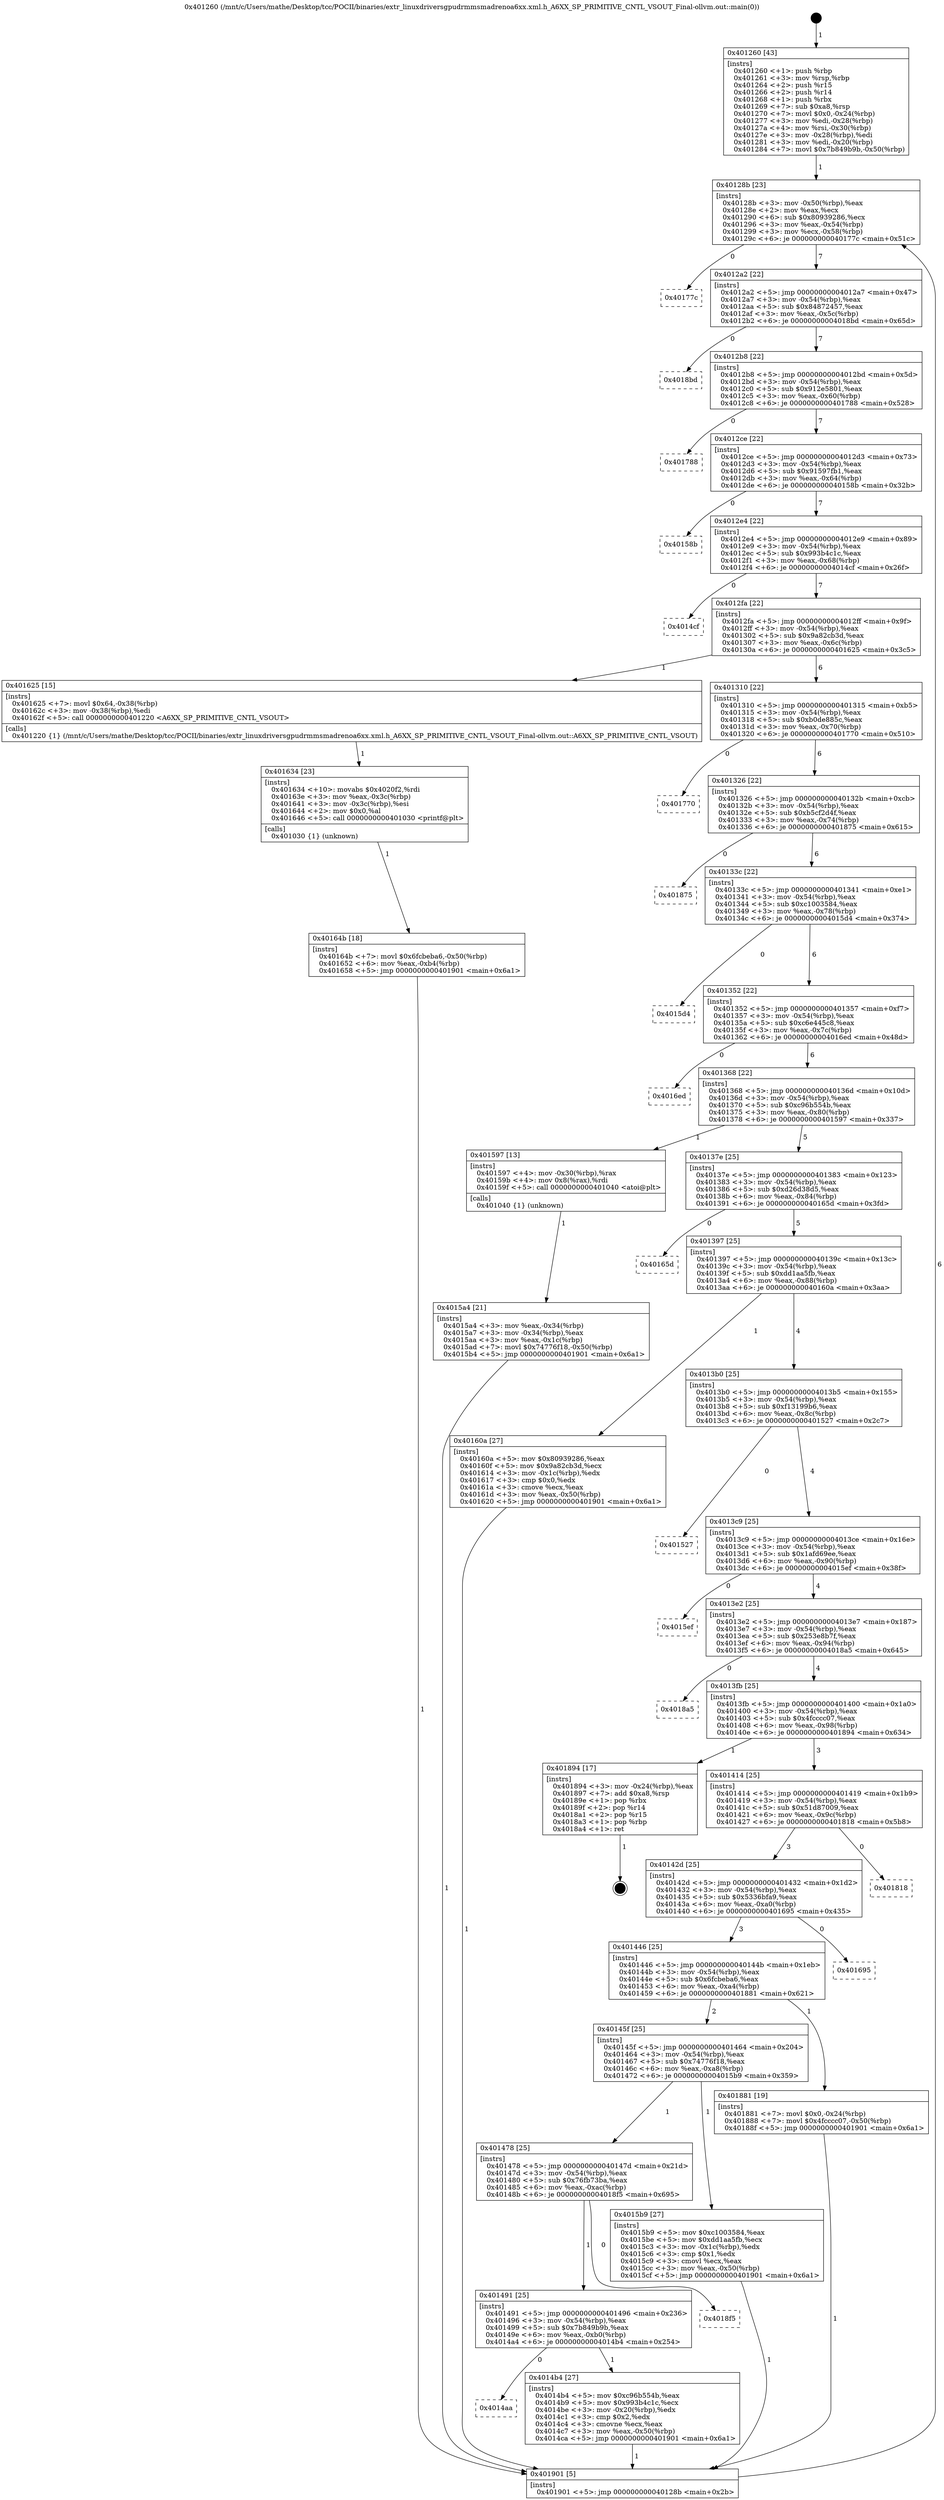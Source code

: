 digraph "0x401260" {
  label = "0x401260 (/mnt/c/Users/mathe/Desktop/tcc/POCII/binaries/extr_linuxdriversgpudrmmsmadrenoa6xx.xml.h_A6XX_SP_PRIMITIVE_CNTL_VSOUT_Final-ollvm.out::main(0))"
  labelloc = "t"
  node[shape=record]

  Entry [label="",width=0.3,height=0.3,shape=circle,fillcolor=black,style=filled]
  "0x40128b" [label="{
     0x40128b [23]\l
     | [instrs]\l
     &nbsp;&nbsp;0x40128b \<+3\>: mov -0x50(%rbp),%eax\l
     &nbsp;&nbsp;0x40128e \<+2\>: mov %eax,%ecx\l
     &nbsp;&nbsp;0x401290 \<+6\>: sub $0x80939286,%ecx\l
     &nbsp;&nbsp;0x401296 \<+3\>: mov %eax,-0x54(%rbp)\l
     &nbsp;&nbsp;0x401299 \<+3\>: mov %ecx,-0x58(%rbp)\l
     &nbsp;&nbsp;0x40129c \<+6\>: je 000000000040177c \<main+0x51c\>\l
  }"]
  "0x40177c" [label="{
     0x40177c\l
  }", style=dashed]
  "0x4012a2" [label="{
     0x4012a2 [22]\l
     | [instrs]\l
     &nbsp;&nbsp;0x4012a2 \<+5\>: jmp 00000000004012a7 \<main+0x47\>\l
     &nbsp;&nbsp;0x4012a7 \<+3\>: mov -0x54(%rbp),%eax\l
     &nbsp;&nbsp;0x4012aa \<+5\>: sub $0x84872457,%eax\l
     &nbsp;&nbsp;0x4012af \<+3\>: mov %eax,-0x5c(%rbp)\l
     &nbsp;&nbsp;0x4012b2 \<+6\>: je 00000000004018bd \<main+0x65d\>\l
  }"]
  Exit [label="",width=0.3,height=0.3,shape=circle,fillcolor=black,style=filled,peripheries=2]
  "0x4018bd" [label="{
     0x4018bd\l
  }", style=dashed]
  "0x4012b8" [label="{
     0x4012b8 [22]\l
     | [instrs]\l
     &nbsp;&nbsp;0x4012b8 \<+5\>: jmp 00000000004012bd \<main+0x5d\>\l
     &nbsp;&nbsp;0x4012bd \<+3\>: mov -0x54(%rbp),%eax\l
     &nbsp;&nbsp;0x4012c0 \<+5\>: sub $0x912e5801,%eax\l
     &nbsp;&nbsp;0x4012c5 \<+3\>: mov %eax,-0x60(%rbp)\l
     &nbsp;&nbsp;0x4012c8 \<+6\>: je 0000000000401788 \<main+0x528\>\l
  }"]
  "0x40164b" [label="{
     0x40164b [18]\l
     | [instrs]\l
     &nbsp;&nbsp;0x40164b \<+7\>: movl $0x6fcbeba6,-0x50(%rbp)\l
     &nbsp;&nbsp;0x401652 \<+6\>: mov %eax,-0xb4(%rbp)\l
     &nbsp;&nbsp;0x401658 \<+5\>: jmp 0000000000401901 \<main+0x6a1\>\l
  }"]
  "0x401788" [label="{
     0x401788\l
  }", style=dashed]
  "0x4012ce" [label="{
     0x4012ce [22]\l
     | [instrs]\l
     &nbsp;&nbsp;0x4012ce \<+5\>: jmp 00000000004012d3 \<main+0x73\>\l
     &nbsp;&nbsp;0x4012d3 \<+3\>: mov -0x54(%rbp),%eax\l
     &nbsp;&nbsp;0x4012d6 \<+5\>: sub $0x91597fb1,%eax\l
     &nbsp;&nbsp;0x4012db \<+3\>: mov %eax,-0x64(%rbp)\l
     &nbsp;&nbsp;0x4012de \<+6\>: je 000000000040158b \<main+0x32b\>\l
  }"]
  "0x401634" [label="{
     0x401634 [23]\l
     | [instrs]\l
     &nbsp;&nbsp;0x401634 \<+10\>: movabs $0x4020f2,%rdi\l
     &nbsp;&nbsp;0x40163e \<+3\>: mov %eax,-0x3c(%rbp)\l
     &nbsp;&nbsp;0x401641 \<+3\>: mov -0x3c(%rbp),%esi\l
     &nbsp;&nbsp;0x401644 \<+2\>: mov $0x0,%al\l
     &nbsp;&nbsp;0x401646 \<+5\>: call 0000000000401030 \<printf@plt\>\l
     | [calls]\l
     &nbsp;&nbsp;0x401030 \{1\} (unknown)\l
  }"]
  "0x40158b" [label="{
     0x40158b\l
  }", style=dashed]
  "0x4012e4" [label="{
     0x4012e4 [22]\l
     | [instrs]\l
     &nbsp;&nbsp;0x4012e4 \<+5\>: jmp 00000000004012e9 \<main+0x89\>\l
     &nbsp;&nbsp;0x4012e9 \<+3\>: mov -0x54(%rbp),%eax\l
     &nbsp;&nbsp;0x4012ec \<+5\>: sub $0x993b4c1c,%eax\l
     &nbsp;&nbsp;0x4012f1 \<+3\>: mov %eax,-0x68(%rbp)\l
     &nbsp;&nbsp;0x4012f4 \<+6\>: je 00000000004014cf \<main+0x26f\>\l
  }"]
  "0x4015a4" [label="{
     0x4015a4 [21]\l
     | [instrs]\l
     &nbsp;&nbsp;0x4015a4 \<+3\>: mov %eax,-0x34(%rbp)\l
     &nbsp;&nbsp;0x4015a7 \<+3\>: mov -0x34(%rbp),%eax\l
     &nbsp;&nbsp;0x4015aa \<+3\>: mov %eax,-0x1c(%rbp)\l
     &nbsp;&nbsp;0x4015ad \<+7\>: movl $0x74776f18,-0x50(%rbp)\l
     &nbsp;&nbsp;0x4015b4 \<+5\>: jmp 0000000000401901 \<main+0x6a1\>\l
  }"]
  "0x4014cf" [label="{
     0x4014cf\l
  }", style=dashed]
  "0x4012fa" [label="{
     0x4012fa [22]\l
     | [instrs]\l
     &nbsp;&nbsp;0x4012fa \<+5\>: jmp 00000000004012ff \<main+0x9f\>\l
     &nbsp;&nbsp;0x4012ff \<+3\>: mov -0x54(%rbp),%eax\l
     &nbsp;&nbsp;0x401302 \<+5\>: sub $0x9a82cb3d,%eax\l
     &nbsp;&nbsp;0x401307 \<+3\>: mov %eax,-0x6c(%rbp)\l
     &nbsp;&nbsp;0x40130a \<+6\>: je 0000000000401625 \<main+0x3c5\>\l
  }"]
  "0x401260" [label="{
     0x401260 [43]\l
     | [instrs]\l
     &nbsp;&nbsp;0x401260 \<+1\>: push %rbp\l
     &nbsp;&nbsp;0x401261 \<+3\>: mov %rsp,%rbp\l
     &nbsp;&nbsp;0x401264 \<+2\>: push %r15\l
     &nbsp;&nbsp;0x401266 \<+2\>: push %r14\l
     &nbsp;&nbsp;0x401268 \<+1\>: push %rbx\l
     &nbsp;&nbsp;0x401269 \<+7\>: sub $0xa8,%rsp\l
     &nbsp;&nbsp;0x401270 \<+7\>: movl $0x0,-0x24(%rbp)\l
     &nbsp;&nbsp;0x401277 \<+3\>: mov %edi,-0x28(%rbp)\l
     &nbsp;&nbsp;0x40127a \<+4\>: mov %rsi,-0x30(%rbp)\l
     &nbsp;&nbsp;0x40127e \<+3\>: mov -0x28(%rbp),%edi\l
     &nbsp;&nbsp;0x401281 \<+3\>: mov %edi,-0x20(%rbp)\l
     &nbsp;&nbsp;0x401284 \<+7\>: movl $0x7b849b9b,-0x50(%rbp)\l
  }"]
  "0x401625" [label="{
     0x401625 [15]\l
     | [instrs]\l
     &nbsp;&nbsp;0x401625 \<+7\>: movl $0x64,-0x38(%rbp)\l
     &nbsp;&nbsp;0x40162c \<+3\>: mov -0x38(%rbp),%edi\l
     &nbsp;&nbsp;0x40162f \<+5\>: call 0000000000401220 \<A6XX_SP_PRIMITIVE_CNTL_VSOUT\>\l
     | [calls]\l
     &nbsp;&nbsp;0x401220 \{1\} (/mnt/c/Users/mathe/Desktop/tcc/POCII/binaries/extr_linuxdriversgpudrmmsmadrenoa6xx.xml.h_A6XX_SP_PRIMITIVE_CNTL_VSOUT_Final-ollvm.out::A6XX_SP_PRIMITIVE_CNTL_VSOUT)\l
  }"]
  "0x401310" [label="{
     0x401310 [22]\l
     | [instrs]\l
     &nbsp;&nbsp;0x401310 \<+5\>: jmp 0000000000401315 \<main+0xb5\>\l
     &nbsp;&nbsp;0x401315 \<+3\>: mov -0x54(%rbp),%eax\l
     &nbsp;&nbsp;0x401318 \<+5\>: sub $0xb0de885c,%eax\l
     &nbsp;&nbsp;0x40131d \<+3\>: mov %eax,-0x70(%rbp)\l
     &nbsp;&nbsp;0x401320 \<+6\>: je 0000000000401770 \<main+0x510\>\l
  }"]
  "0x401901" [label="{
     0x401901 [5]\l
     | [instrs]\l
     &nbsp;&nbsp;0x401901 \<+5\>: jmp 000000000040128b \<main+0x2b\>\l
  }"]
  "0x401770" [label="{
     0x401770\l
  }", style=dashed]
  "0x401326" [label="{
     0x401326 [22]\l
     | [instrs]\l
     &nbsp;&nbsp;0x401326 \<+5\>: jmp 000000000040132b \<main+0xcb\>\l
     &nbsp;&nbsp;0x40132b \<+3\>: mov -0x54(%rbp),%eax\l
     &nbsp;&nbsp;0x40132e \<+5\>: sub $0xb5cf2d4f,%eax\l
     &nbsp;&nbsp;0x401333 \<+3\>: mov %eax,-0x74(%rbp)\l
     &nbsp;&nbsp;0x401336 \<+6\>: je 0000000000401875 \<main+0x615\>\l
  }"]
  "0x4014aa" [label="{
     0x4014aa\l
  }", style=dashed]
  "0x401875" [label="{
     0x401875\l
  }", style=dashed]
  "0x40133c" [label="{
     0x40133c [22]\l
     | [instrs]\l
     &nbsp;&nbsp;0x40133c \<+5\>: jmp 0000000000401341 \<main+0xe1\>\l
     &nbsp;&nbsp;0x401341 \<+3\>: mov -0x54(%rbp),%eax\l
     &nbsp;&nbsp;0x401344 \<+5\>: sub $0xc1003584,%eax\l
     &nbsp;&nbsp;0x401349 \<+3\>: mov %eax,-0x78(%rbp)\l
     &nbsp;&nbsp;0x40134c \<+6\>: je 00000000004015d4 \<main+0x374\>\l
  }"]
  "0x4014b4" [label="{
     0x4014b4 [27]\l
     | [instrs]\l
     &nbsp;&nbsp;0x4014b4 \<+5\>: mov $0xc96b554b,%eax\l
     &nbsp;&nbsp;0x4014b9 \<+5\>: mov $0x993b4c1c,%ecx\l
     &nbsp;&nbsp;0x4014be \<+3\>: mov -0x20(%rbp),%edx\l
     &nbsp;&nbsp;0x4014c1 \<+3\>: cmp $0x2,%edx\l
     &nbsp;&nbsp;0x4014c4 \<+3\>: cmovne %ecx,%eax\l
     &nbsp;&nbsp;0x4014c7 \<+3\>: mov %eax,-0x50(%rbp)\l
     &nbsp;&nbsp;0x4014ca \<+5\>: jmp 0000000000401901 \<main+0x6a1\>\l
  }"]
  "0x4015d4" [label="{
     0x4015d4\l
  }", style=dashed]
  "0x401352" [label="{
     0x401352 [22]\l
     | [instrs]\l
     &nbsp;&nbsp;0x401352 \<+5\>: jmp 0000000000401357 \<main+0xf7\>\l
     &nbsp;&nbsp;0x401357 \<+3\>: mov -0x54(%rbp),%eax\l
     &nbsp;&nbsp;0x40135a \<+5\>: sub $0xc6e445c8,%eax\l
     &nbsp;&nbsp;0x40135f \<+3\>: mov %eax,-0x7c(%rbp)\l
     &nbsp;&nbsp;0x401362 \<+6\>: je 00000000004016ed \<main+0x48d\>\l
  }"]
  "0x401491" [label="{
     0x401491 [25]\l
     | [instrs]\l
     &nbsp;&nbsp;0x401491 \<+5\>: jmp 0000000000401496 \<main+0x236\>\l
     &nbsp;&nbsp;0x401496 \<+3\>: mov -0x54(%rbp),%eax\l
     &nbsp;&nbsp;0x401499 \<+5\>: sub $0x7b849b9b,%eax\l
     &nbsp;&nbsp;0x40149e \<+6\>: mov %eax,-0xb0(%rbp)\l
     &nbsp;&nbsp;0x4014a4 \<+6\>: je 00000000004014b4 \<main+0x254\>\l
  }"]
  "0x4016ed" [label="{
     0x4016ed\l
  }", style=dashed]
  "0x401368" [label="{
     0x401368 [22]\l
     | [instrs]\l
     &nbsp;&nbsp;0x401368 \<+5\>: jmp 000000000040136d \<main+0x10d\>\l
     &nbsp;&nbsp;0x40136d \<+3\>: mov -0x54(%rbp),%eax\l
     &nbsp;&nbsp;0x401370 \<+5\>: sub $0xc96b554b,%eax\l
     &nbsp;&nbsp;0x401375 \<+3\>: mov %eax,-0x80(%rbp)\l
     &nbsp;&nbsp;0x401378 \<+6\>: je 0000000000401597 \<main+0x337\>\l
  }"]
  "0x4018f5" [label="{
     0x4018f5\l
  }", style=dashed]
  "0x401597" [label="{
     0x401597 [13]\l
     | [instrs]\l
     &nbsp;&nbsp;0x401597 \<+4\>: mov -0x30(%rbp),%rax\l
     &nbsp;&nbsp;0x40159b \<+4\>: mov 0x8(%rax),%rdi\l
     &nbsp;&nbsp;0x40159f \<+5\>: call 0000000000401040 \<atoi@plt\>\l
     | [calls]\l
     &nbsp;&nbsp;0x401040 \{1\} (unknown)\l
  }"]
  "0x40137e" [label="{
     0x40137e [25]\l
     | [instrs]\l
     &nbsp;&nbsp;0x40137e \<+5\>: jmp 0000000000401383 \<main+0x123\>\l
     &nbsp;&nbsp;0x401383 \<+3\>: mov -0x54(%rbp),%eax\l
     &nbsp;&nbsp;0x401386 \<+5\>: sub $0xd26d38d5,%eax\l
     &nbsp;&nbsp;0x40138b \<+6\>: mov %eax,-0x84(%rbp)\l
     &nbsp;&nbsp;0x401391 \<+6\>: je 000000000040165d \<main+0x3fd\>\l
  }"]
  "0x401478" [label="{
     0x401478 [25]\l
     | [instrs]\l
     &nbsp;&nbsp;0x401478 \<+5\>: jmp 000000000040147d \<main+0x21d\>\l
     &nbsp;&nbsp;0x40147d \<+3\>: mov -0x54(%rbp),%eax\l
     &nbsp;&nbsp;0x401480 \<+5\>: sub $0x76fb73ba,%eax\l
     &nbsp;&nbsp;0x401485 \<+6\>: mov %eax,-0xac(%rbp)\l
     &nbsp;&nbsp;0x40148b \<+6\>: je 00000000004018f5 \<main+0x695\>\l
  }"]
  "0x40165d" [label="{
     0x40165d\l
  }", style=dashed]
  "0x401397" [label="{
     0x401397 [25]\l
     | [instrs]\l
     &nbsp;&nbsp;0x401397 \<+5\>: jmp 000000000040139c \<main+0x13c\>\l
     &nbsp;&nbsp;0x40139c \<+3\>: mov -0x54(%rbp),%eax\l
     &nbsp;&nbsp;0x40139f \<+5\>: sub $0xdd1aa5fb,%eax\l
     &nbsp;&nbsp;0x4013a4 \<+6\>: mov %eax,-0x88(%rbp)\l
     &nbsp;&nbsp;0x4013aa \<+6\>: je 000000000040160a \<main+0x3aa\>\l
  }"]
  "0x4015b9" [label="{
     0x4015b9 [27]\l
     | [instrs]\l
     &nbsp;&nbsp;0x4015b9 \<+5\>: mov $0xc1003584,%eax\l
     &nbsp;&nbsp;0x4015be \<+5\>: mov $0xdd1aa5fb,%ecx\l
     &nbsp;&nbsp;0x4015c3 \<+3\>: mov -0x1c(%rbp),%edx\l
     &nbsp;&nbsp;0x4015c6 \<+3\>: cmp $0x1,%edx\l
     &nbsp;&nbsp;0x4015c9 \<+3\>: cmovl %ecx,%eax\l
     &nbsp;&nbsp;0x4015cc \<+3\>: mov %eax,-0x50(%rbp)\l
     &nbsp;&nbsp;0x4015cf \<+5\>: jmp 0000000000401901 \<main+0x6a1\>\l
  }"]
  "0x40160a" [label="{
     0x40160a [27]\l
     | [instrs]\l
     &nbsp;&nbsp;0x40160a \<+5\>: mov $0x80939286,%eax\l
     &nbsp;&nbsp;0x40160f \<+5\>: mov $0x9a82cb3d,%ecx\l
     &nbsp;&nbsp;0x401614 \<+3\>: mov -0x1c(%rbp),%edx\l
     &nbsp;&nbsp;0x401617 \<+3\>: cmp $0x0,%edx\l
     &nbsp;&nbsp;0x40161a \<+3\>: cmove %ecx,%eax\l
     &nbsp;&nbsp;0x40161d \<+3\>: mov %eax,-0x50(%rbp)\l
     &nbsp;&nbsp;0x401620 \<+5\>: jmp 0000000000401901 \<main+0x6a1\>\l
  }"]
  "0x4013b0" [label="{
     0x4013b0 [25]\l
     | [instrs]\l
     &nbsp;&nbsp;0x4013b0 \<+5\>: jmp 00000000004013b5 \<main+0x155\>\l
     &nbsp;&nbsp;0x4013b5 \<+3\>: mov -0x54(%rbp),%eax\l
     &nbsp;&nbsp;0x4013b8 \<+5\>: sub $0xf13199b6,%eax\l
     &nbsp;&nbsp;0x4013bd \<+6\>: mov %eax,-0x8c(%rbp)\l
     &nbsp;&nbsp;0x4013c3 \<+6\>: je 0000000000401527 \<main+0x2c7\>\l
  }"]
  "0x40145f" [label="{
     0x40145f [25]\l
     | [instrs]\l
     &nbsp;&nbsp;0x40145f \<+5\>: jmp 0000000000401464 \<main+0x204\>\l
     &nbsp;&nbsp;0x401464 \<+3\>: mov -0x54(%rbp),%eax\l
     &nbsp;&nbsp;0x401467 \<+5\>: sub $0x74776f18,%eax\l
     &nbsp;&nbsp;0x40146c \<+6\>: mov %eax,-0xa8(%rbp)\l
     &nbsp;&nbsp;0x401472 \<+6\>: je 00000000004015b9 \<main+0x359\>\l
  }"]
  "0x401527" [label="{
     0x401527\l
  }", style=dashed]
  "0x4013c9" [label="{
     0x4013c9 [25]\l
     | [instrs]\l
     &nbsp;&nbsp;0x4013c9 \<+5\>: jmp 00000000004013ce \<main+0x16e\>\l
     &nbsp;&nbsp;0x4013ce \<+3\>: mov -0x54(%rbp),%eax\l
     &nbsp;&nbsp;0x4013d1 \<+5\>: sub $0x1afd69ee,%eax\l
     &nbsp;&nbsp;0x4013d6 \<+6\>: mov %eax,-0x90(%rbp)\l
     &nbsp;&nbsp;0x4013dc \<+6\>: je 00000000004015ef \<main+0x38f\>\l
  }"]
  "0x401881" [label="{
     0x401881 [19]\l
     | [instrs]\l
     &nbsp;&nbsp;0x401881 \<+7\>: movl $0x0,-0x24(%rbp)\l
     &nbsp;&nbsp;0x401888 \<+7\>: movl $0x4fcccc07,-0x50(%rbp)\l
     &nbsp;&nbsp;0x40188f \<+5\>: jmp 0000000000401901 \<main+0x6a1\>\l
  }"]
  "0x4015ef" [label="{
     0x4015ef\l
  }", style=dashed]
  "0x4013e2" [label="{
     0x4013e2 [25]\l
     | [instrs]\l
     &nbsp;&nbsp;0x4013e2 \<+5\>: jmp 00000000004013e7 \<main+0x187\>\l
     &nbsp;&nbsp;0x4013e7 \<+3\>: mov -0x54(%rbp),%eax\l
     &nbsp;&nbsp;0x4013ea \<+5\>: sub $0x253e8b7f,%eax\l
     &nbsp;&nbsp;0x4013ef \<+6\>: mov %eax,-0x94(%rbp)\l
     &nbsp;&nbsp;0x4013f5 \<+6\>: je 00000000004018a5 \<main+0x645\>\l
  }"]
  "0x401446" [label="{
     0x401446 [25]\l
     | [instrs]\l
     &nbsp;&nbsp;0x401446 \<+5\>: jmp 000000000040144b \<main+0x1eb\>\l
     &nbsp;&nbsp;0x40144b \<+3\>: mov -0x54(%rbp),%eax\l
     &nbsp;&nbsp;0x40144e \<+5\>: sub $0x6fcbeba6,%eax\l
     &nbsp;&nbsp;0x401453 \<+6\>: mov %eax,-0xa4(%rbp)\l
     &nbsp;&nbsp;0x401459 \<+6\>: je 0000000000401881 \<main+0x621\>\l
  }"]
  "0x4018a5" [label="{
     0x4018a5\l
  }", style=dashed]
  "0x4013fb" [label="{
     0x4013fb [25]\l
     | [instrs]\l
     &nbsp;&nbsp;0x4013fb \<+5\>: jmp 0000000000401400 \<main+0x1a0\>\l
     &nbsp;&nbsp;0x401400 \<+3\>: mov -0x54(%rbp),%eax\l
     &nbsp;&nbsp;0x401403 \<+5\>: sub $0x4fcccc07,%eax\l
     &nbsp;&nbsp;0x401408 \<+6\>: mov %eax,-0x98(%rbp)\l
     &nbsp;&nbsp;0x40140e \<+6\>: je 0000000000401894 \<main+0x634\>\l
  }"]
  "0x401695" [label="{
     0x401695\l
  }", style=dashed]
  "0x401894" [label="{
     0x401894 [17]\l
     | [instrs]\l
     &nbsp;&nbsp;0x401894 \<+3\>: mov -0x24(%rbp),%eax\l
     &nbsp;&nbsp;0x401897 \<+7\>: add $0xa8,%rsp\l
     &nbsp;&nbsp;0x40189e \<+1\>: pop %rbx\l
     &nbsp;&nbsp;0x40189f \<+2\>: pop %r14\l
     &nbsp;&nbsp;0x4018a1 \<+2\>: pop %r15\l
     &nbsp;&nbsp;0x4018a3 \<+1\>: pop %rbp\l
     &nbsp;&nbsp;0x4018a4 \<+1\>: ret\l
  }"]
  "0x401414" [label="{
     0x401414 [25]\l
     | [instrs]\l
     &nbsp;&nbsp;0x401414 \<+5\>: jmp 0000000000401419 \<main+0x1b9\>\l
     &nbsp;&nbsp;0x401419 \<+3\>: mov -0x54(%rbp),%eax\l
     &nbsp;&nbsp;0x40141c \<+5\>: sub $0x51d87009,%eax\l
     &nbsp;&nbsp;0x401421 \<+6\>: mov %eax,-0x9c(%rbp)\l
     &nbsp;&nbsp;0x401427 \<+6\>: je 0000000000401818 \<main+0x5b8\>\l
  }"]
  "0x40142d" [label="{
     0x40142d [25]\l
     | [instrs]\l
     &nbsp;&nbsp;0x40142d \<+5\>: jmp 0000000000401432 \<main+0x1d2\>\l
     &nbsp;&nbsp;0x401432 \<+3\>: mov -0x54(%rbp),%eax\l
     &nbsp;&nbsp;0x401435 \<+5\>: sub $0x5336bfa9,%eax\l
     &nbsp;&nbsp;0x40143a \<+6\>: mov %eax,-0xa0(%rbp)\l
     &nbsp;&nbsp;0x401440 \<+6\>: je 0000000000401695 \<main+0x435\>\l
  }"]
  "0x401818" [label="{
     0x401818\l
  }", style=dashed]
  Entry -> "0x401260" [label=" 1"]
  "0x40128b" -> "0x40177c" [label=" 0"]
  "0x40128b" -> "0x4012a2" [label=" 7"]
  "0x401894" -> Exit [label=" 1"]
  "0x4012a2" -> "0x4018bd" [label=" 0"]
  "0x4012a2" -> "0x4012b8" [label=" 7"]
  "0x401881" -> "0x401901" [label=" 1"]
  "0x4012b8" -> "0x401788" [label=" 0"]
  "0x4012b8" -> "0x4012ce" [label=" 7"]
  "0x40164b" -> "0x401901" [label=" 1"]
  "0x4012ce" -> "0x40158b" [label=" 0"]
  "0x4012ce" -> "0x4012e4" [label=" 7"]
  "0x401634" -> "0x40164b" [label=" 1"]
  "0x4012e4" -> "0x4014cf" [label=" 0"]
  "0x4012e4" -> "0x4012fa" [label=" 7"]
  "0x401625" -> "0x401634" [label=" 1"]
  "0x4012fa" -> "0x401625" [label=" 1"]
  "0x4012fa" -> "0x401310" [label=" 6"]
  "0x40160a" -> "0x401901" [label=" 1"]
  "0x401310" -> "0x401770" [label=" 0"]
  "0x401310" -> "0x401326" [label=" 6"]
  "0x4015b9" -> "0x401901" [label=" 1"]
  "0x401326" -> "0x401875" [label=" 0"]
  "0x401326" -> "0x40133c" [label=" 6"]
  "0x4015a4" -> "0x401901" [label=" 1"]
  "0x40133c" -> "0x4015d4" [label=" 0"]
  "0x40133c" -> "0x401352" [label=" 6"]
  "0x401597" -> "0x4015a4" [label=" 1"]
  "0x401352" -> "0x4016ed" [label=" 0"]
  "0x401352" -> "0x401368" [label=" 6"]
  "0x401260" -> "0x40128b" [label=" 1"]
  "0x401368" -> "0x401597" [label=" 1"]
  "0x401368" -> "0x40137e" [label=" 5"]
  "0x4014b4" -> "0x401901" [label=" 1"]
  "0x40137e" -> "0x40165d" [label=" 0"]
  "0x40137e" -> "0x401397" [label=" 5"]
  "0x401491" -> "0x4014b4" [label=" 1"]
  "0x401397" -> "0x40160a" [label=" 1"]
  "0x401397" -> "0x4013b0" [label=" 4"]
  "0x401901" -> "0x40128b" [label=" 6"]
  "0x4013b0" -> "0x401527" [label=" 0"]
  "0x4013b0" -> "0x4013c9" [label=" 4"]
  "0x401478" -> "0x4018f5" [label=" 0"]
  "0x4013c9" -> "0x4015ef" [label=" 0"]
  "0x4013c9" -> "0x4013e2" [label=" 4"]
  "0x401491" -> "0x4014aa" [label=" 0"]
  "0x4013e2" -> "0x4018a5" [label=" 0"]
  "0x4013e2" -> "0x4013fb" [label=" 4"]
  "0x40145f" -> "0x4015b9" [label=" 1"]
  "0x4013fb" -> "0x401894" [label=" 1"]
  "0x4013fb" -> "0x401414" [label=" 3"]
  "0x401478" -> "0x401491" [label=" 1"]
  "0x401414" -> "0x401818" [label=" 0"]
  "0x401414" -> "0x40142d" [label=" 3"]
  "0x401446" -> "0x40145f" [label=" 2"]
  "0x40142d" -> "0x401695" [label=" 0"]
  "0x40142d" -> "0x401446" [label=" 3"]
  "0x40145f" -> "0x401478" [label=" 1"]
  "0x401446" -> "0x401881" [label=" 1"]
}
